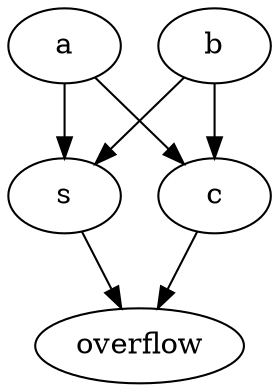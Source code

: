strict digraph "" {
	a	[complexity=6,
		importance=0.666666548416,
		rank=0.111111091403];
	s	[complexity=3,
		importance=0.533333015104,
		rank=0.177777671701];
	a -> s;
	c	[complexity=3,
		importance=0.533333015104,
		rank=0.177777671701];
	a -> c;
	overflow	[complexity=0,
		importance=0.333333096832,
		rank=0.0];
	s -> overflow;
	b	[complexity=6,
		importance=0.666666548416,
		rank=0.111111091403];
	b -> s;
	b -> c;
	c -> overflow;
}
